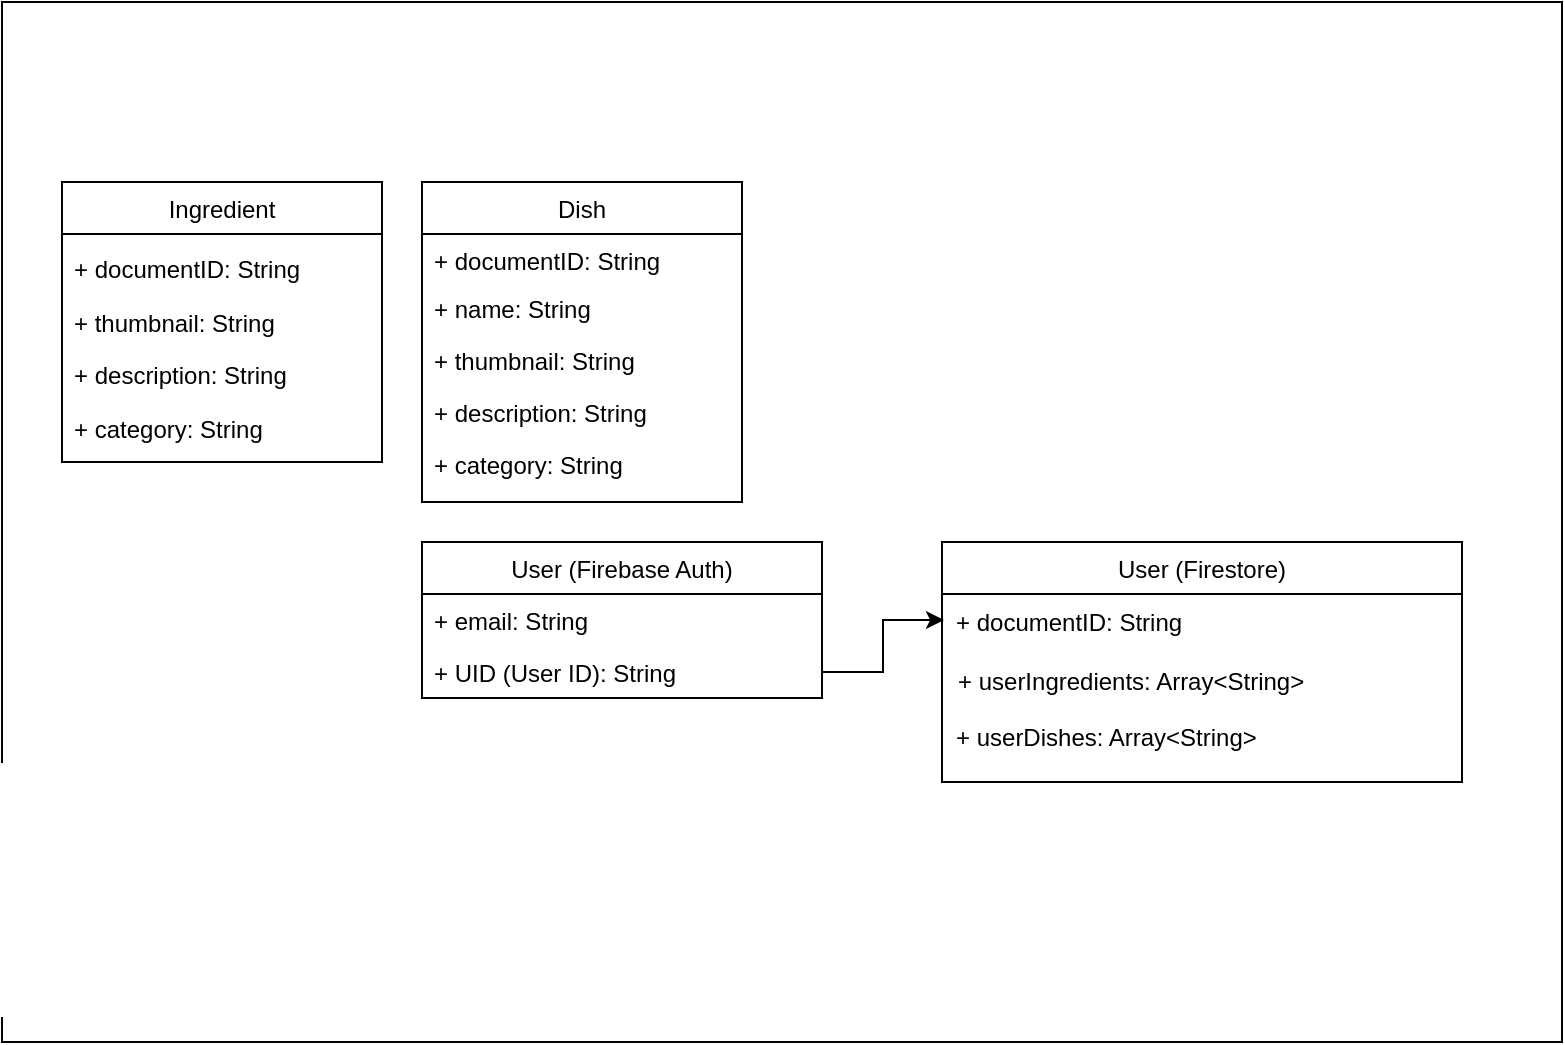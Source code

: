 <mxfile version="12.9.0" type="device"><diagram id="C5RBs43oDa-KdzZeNtuy" name="Page-1"><mxGraphModel dx="1422" dy="1902" grid="1" gridSize="10" guides="1" tooltips="1" connect="1" arrows="1" fold="1" page="1" pageScale="1" pageWidth="827" pageHeight="1169" math="0" shadow="0"><root><mxCell id="WIyWlLk6GJQsqaUBKTNV-0"/><mxCell id="WIyWlLk6GJQsqaUBKTNV-1" parent="WIyWlLk6GJQsqaUBKTNV-0"/><mxCell id="C8wMbDAxrWM46ScYRGAk-57" value="" style="rounded=0;whiteSpace=wrap;html=1;" parent="WIyWlLk6GJQsqaUBKTNV-1" vertex="1"><mxGeometry x="10" y="-60" width="780" height="520" as="geometry"/></mxCell><mxCell id="C8wMbDAxrWM46ScYRGAk-19" value="+ userIngredients: Array&lt;String&gt;" style="text;strokeColor=none;fillColor=none;align=left;verticalAlign=top;spacingLeft=4;spacingRight=4;overflow=hidden;rotatable=0;points=[[0,0.5],[1,0.5]];portConstraint=eastwest;" parent="WIyWlLk6GJQsqaUBKTNV-1" vertex="1"><mxGeometry x="482" y="266" width="259" height="28" as="geometry"/></mxCell><mxCell id="C8wMbDAxrWM46ScYRGAk-47" value="+ userDishes: Array&lt;String&gt;" style="text;strokeColor=none;fillColor=none;align=left;verticalAlign=top;spacingLeft=4;spacingRight=4;overflow=hidden;rotatable=0;points=[[0,0.5],[1,0.5]];portConstraint=eastwest;" parent="WIyWlLk6GJQsqaUBKTNV-1" vertex="1"><mxGeometry x="481" y="294" width="259" height="28" as="geometry"/></mxCell><mxCell id="C8wMbDAxrWM46ScYRGAk-8" value="+ thumbnail: String" style="text;align=left;verticalAlign=top;spacingLeft=4;spacingRight=4;overflow=hidden;rotatable=0;points=[[0,0.5],[1,0.5]];portConstraint=eastwest;rounded=0;shadow=0;html=0;" parent="WIyWlLk6GJQsqaUBKTNV-1" vertex="1"><mxGeometry x="40" y="87" width="160" height="26" as="geometry"/></mxCell><mxCell id="C8wMbDAxrWM46ScYRGAk-49" value="+ documentID: String" style="text;align=left;verticalAlign=top;spacingLeft=4;spacingRight=4;overflow=hidden;rotatable=0;points=[[0,0.5],[1,0.5]];portConstraint=eastwest;" parent="WIyWlLk6GJQsqaUBKTNV-1" vertex="1"><mxGeometry x="40" y="60" width="160" height="26" as="geometry"/></mxCell><mxCell id="C8wMbDAxrWM46ScYRGAk-50" value="+ description: String" style="text;align=left;verticalAlign=top;spacingLeft=4;spacingRight=4;overflow=hidden;rotatable=0;points=[[0,0.5],[1,0.5]];portConstraint=eastwest;rounded=0;shadow=0;html=0;" parent="WIyWlLk6GJQsqaUBKTNV-1" vertex="1"><mxGeometry x="40" y="113" width="160" height="30" as="geometry"/></mxCell><mxCell id="C8wMbDAxrWM46ScYRGAk-35" value="+ name: String" style="text;align=left;verticalAlign=top;spacingLeft=4;spacingRight=4;overflow=hidden;rotatable=0;points=[[0,0.5],[1,0.5]];portConstraint=eastwest;" parent="WIyWlLk6GJQsqaUBKTNV-1" vertex="1"><mxGeometry x="220" y="80" width="160" height="26" as="geometry"/></mxCell><mxCell id="C8wMbDAxrWM46ScYRGAk-36" value="+ thumbnail: String" style="text;align=left;verticalAlign=top;spacingLeft=4;spacingRight=4;overflow=hidden;rotatable=0;points=[[0,0.5],[1,0.5]];portConstraint=eastwest;rounded=0;shadow=0;html=0;" parent="WIyWlLk6GJQsqaUBKTNV-1" vertex="1"><mxGeometry x="220" y="106" width="160" height="26" as="geometry"/></mxCell><mxCell id="C8wMbDAxrWM46ScYRGAk-37" value="+ description: String" style="text;align=left;verticalAlign=top;spacingLeft=4;spacingRight=4;overflow=hidden;rotatable=0;points=[[0,0.5],[1,0.5]];portConstraint=eastwest;rounded=0;shadow=0;html=0;" parent="WIyWlLk6GJQsqaUBKTNV-1" vertex="1"><mxGeometry x="220" y="132" width="160" height="26" as="geometry"/></mxCell><mxCell id="C8wMbDAxrWM46ScYRGAk-18" value="+ documentID: String" style="text;strokeColor=none;fillColor=none;align=left;verticalAlign=top;spacingLeft=4;spacingRight=4;overflow=hidden;rotatable=0;points=[[0,0.5],[1,0.5]];portConstraint=eastwest;" parent="WIyWlLk6GJQsqaUBKTNV-1" vertex="1"><mxGeometry x="481" y="236.5" width="260" height="25" as="geometry"/></mxCell><mxCell id="C8wMbDAxrWM46ScYRGAk-56" style="edgeStyle=orthogonalEdgeStyle;rounded=0;orthogonalLoop=1;jettySize=auto;html=1;entryX=0;entryY=0.5;entryDx=0;entryDy=0;" parent="WIyWlLk6GJQsqaUBKTNV-1" source="C8wMbDAxrWM46ScYRGAk-23" target="C8wMbDAxrWM46ScYRGAk-18" edge="1"><mxGeometry relative="1" as="geometry"/></mxCell><mxCell id="C8wMbDAxrWM46ScYRGAk-6" value="Ingredient" style="swimlane;fontStyle=0;align=center;verticalAlign=top;childLayout=stackLayout;horizontal=1;startSize=26;horizontalStack=0;resizeParent=1;resizeLast=0;collapsible=1;marginBottom=0;rounded=0;shadow=0;strokeWidth=1;" parent="WIyWlLk6GJQsqaUBKTNV-1" vertex="1"><mxGeometry x="40" y="30" width="160" height="140" as="geometry"><mxRectangle x="500" y="480" width="160" height="26" as="alternateBounds"/></mxGeometry></mxCell><mxCell id="C8wMbDAxrWM46ScYRGAk-34" value="Dish" style="swimlane;fontStyle=0;align=center;verticalAlign=top;childLayout=stackLayout;horizontal=1;startSize=26;horizontalStack=0;resizeParent=1;resizeLast=0;collapsible=1;marginBottom=0;rounded=0;shadow=0;strokeWidth=1;" parent="WIyWlLk6GJQsqaUBKTNV-1" vertex="1"><mxGeometry x="220" y="30" width="160" height="160" as="geometry"><mxRectangle x="500" y="480" width="160" height="26" as="alternateBounds"/></mxGeometry></mxCell><mxCell id="C8wMbDAxrWM46ScYRGAk-48" value="+ documentID: String" style="text;align=left;verticalAlign=top;spacingLeft=4;spacingRight=4;overflow=hidden;rotatable=0;points=[[0,0.5],[1,0.5]];portConstraint=eastwest;rounded=0;shadow=0;html=0;" parent="C8wMbDAxrWM46ScYRGAk-34" vertex="1"><mxGeometry y="26" width="160" height="26" as="geometry"/></mxCell><mxCell id="C8wMbDAxrWM46ScYRGAk-21" value="User (Firebase Auth)" style="swimlane;fontStyle=0;childLayout=stackLayout;horizontal=1;startSize=26;fillColor=none;horizontalStack=0;resizeParent=1;resizeParentMax=0;resizeLast=0;collapsible=1;marginBottom=0;" parent="WIyWlLk6GJQsqaUBKTNV-1" vertex="1"><mxGeometry x="220" y="210" width="200" height="78" as="geometry"/></mxCell><mxCell id="C8wMbDAxrWM46ScYRGAk-22" value="+ email: String" style="text;strokeColor=none;fillColor=none;align=left;verticalAlign=top;spacingLeft=4;spacingRight=4;overflow=hidden;rotatable=0;points=[[0,0.5],[1,0.5]];portConstraint=eastwest;" parent="C8wMbDAxrWM46ScYRGAk-21" vertex="1"><mxGeometry y="26" width="200" height="26" as="geometry"/></mxCell><mxCell id="C8wMbDAxrWM46ScYRGAk-23" value="+ UID (User ID): String" style="text;strokeColor=none;fillColor=none;align=left;verticalAlign=top;spacingLeft=4;spacingRight=4;overflow=hidden;rotatable=0;points=[[0,0.5],[1,0.5]];portConstraint=eastwest;" parent="C8wMbDAxrWM46ScYRGAk-21" vertex="1"><mxGeometry y="52" width="200" height="26" as="geometry"/></mxCell><mxCell id="C8wMbDAxrWM46ScYRGAk-17" value="User (Firestore)" style="swimlane;fontStyle=0;childLayout=stackLayout;horizontal=1;startSize=26;fillColor=none;horizontalStack=0;resizeParent=1;resizeParentMax=0;resizeLast=0;collapsible=1;marginBottom=0;" parent="WIyWlLk6GJQsqaUBKTNV-1" vertex="1"><mxGeometry x="480" y="210" width="260" height="120" as="geometry"/></mxCell><mxCell id="Rk_TIJGwGAjq1fKoXS5C-0" value="+ category: String" style="text;align=left;verticalAlign=top;spacingLeft=4;spacingRight=4;overflow=hidden;rotatable=0;points=[[0,0.5],[1,0.5]];portConstraint=eastwest;rounded=0;shadow=0;html=0;" vertex="1" parent="WIyWlLk6GJQsqaUBKTNV-1"><mxGeometry x="40" y="140" width="160" height="30" as="geometry"/></mxCell><mxCell id="Rk_TIJGwGAjq1fKoXS5C-1" value="+ category: String" style="text;align=left;verticalAlign=top;spacingLeft=4;spacingRight=4;overflow=hidden;rotatable=0;points=[[0,0.5],[1,0.5]];portConstraint=eastwest;rounded=0;shadow=0;html=0;" vertex="1" parent="WIyWlLk6GJQsqaUBKTNV-1"><mxGeometry x="220" y="158" width="160" height="26" as="geometry"/></mxCell></root></mxGraphModel></diagram></mxfile>